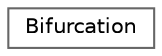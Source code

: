 digraph "Graphical Class Hierarchy"
{
 // LATEX_PDF_SIZE
  bgcolor="transparent";
  edge [fontname=Helvetica,fontsize=10,labelfontname=Helvetica,labelfontsize=10];
  node [fontname=Helvetica,fontsize=10,shape=box,height=0.2,width=0.4];
  rankdir="LR";
  Node0 [id="Node000000",label="Bifurcation",height=0.2,width=0.4,color="grey40", fillcolor="white", style="filled",URL="$classBifurcation.html",tooltip=" "];
}

